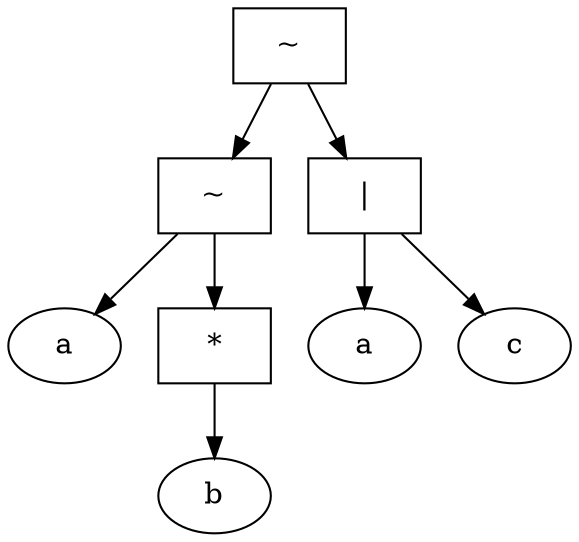 digraph {
	"~1" [label = "~" shape=box] ;
	"~2" [label = "~" shape=box] ;
	"a1" [label = "a"];
	"|" [shape=box]
	"*" [shape=box]
	"~1"-> "|" -> "a2";
	"a2" [label = "a"];
	"|" -> "c";
	"~1" -> "~2" -> "a1";
	"~2" -> "*" -> "b";
}
